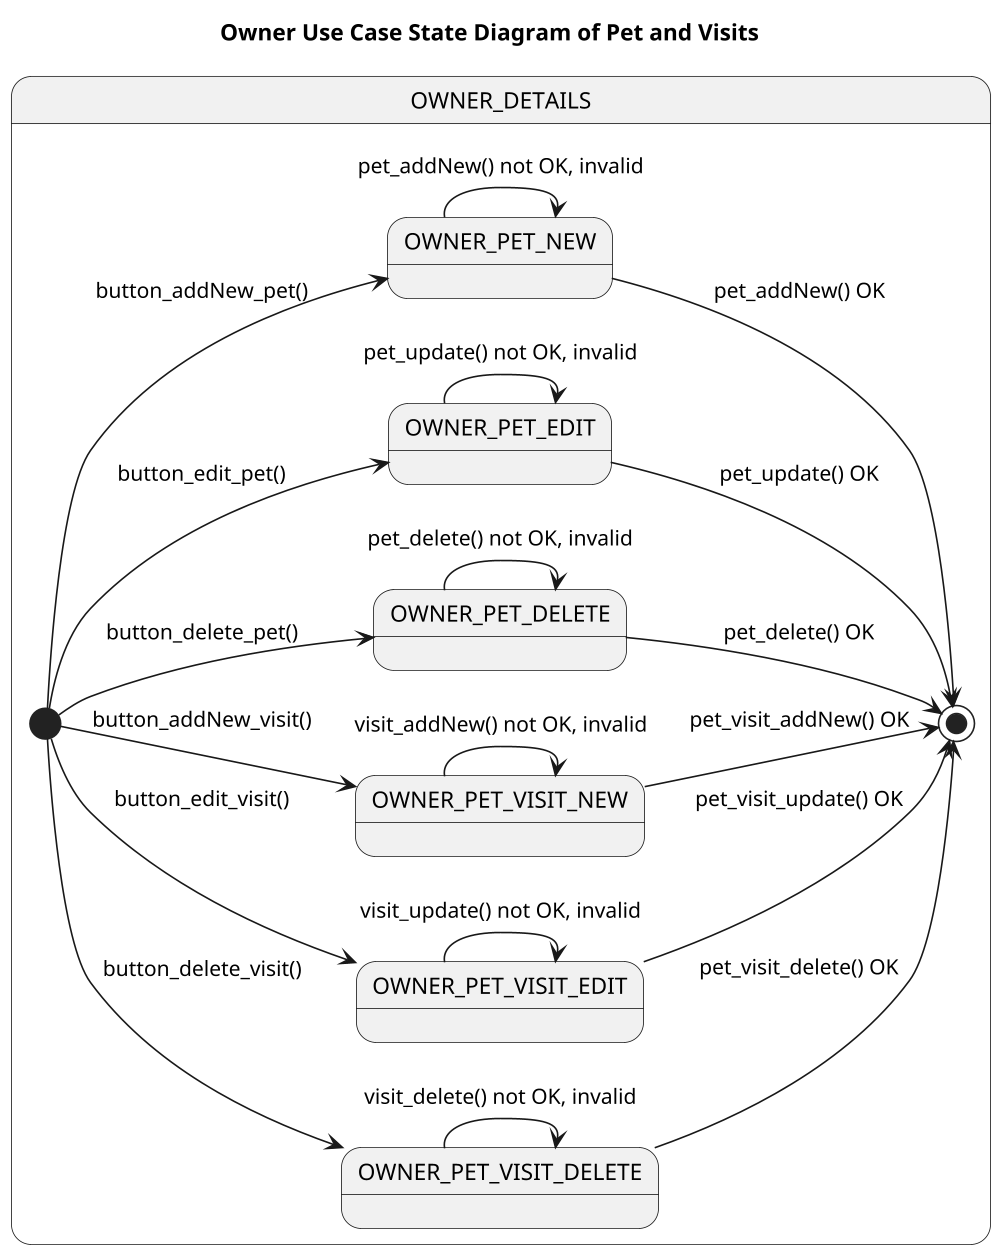 @startuml

title Owner Use Case State Diagram of Pet and Visits

'https://plantuml.com/state-diagram

left to right direction
'top to bottom direction

scale 1000 width

state OWNER_DETAILS {

    [*] --> OWNER_PET_NEW: button_addNew_pet()
    state OWNER_PET_NEW {
        OWNER_PET_NEW --> OWNER_PET_NEW : pet_addNew() not OK, invalid
    }
    OWNER_PET_NEW --> [*] : pet_addNew() OK


    [*] --> OWNER_PET_EDIT: button_edit_pet()
    state OWNER_PET_EDIT {
        OWNER_PET_EDIT --> OWNER_PET_EDIT : pet_update() not OK, invalid
    }
    OWNER_PET_EDIT --> [*] : pet_update() OK


    [*] --> OWNER_PET_DELETE: button_delete_pet()
    state OWNER_PET_DELETE {
        OWNER_PET_DELETE --> OWNER_PET_DELETE: pet_delete() not OK, invalid
    }
    OWNER_PET_DELETE --> [*]: pet_delete() OK


    [*] --> OWNER_PET_VISIT_NEW: button_addNew_visit()
    state OWNER_PET_VISIT_NEW {
        OWNER_PET_VISIT_NEW --> OWNER_PET_VISIT_NEW : visit_addNew() not OK, invalid
    }
    OWNER_PET_VISIT_NEW --> [*] : pet_visit_addNew() OK


    [*] --> OWNER_PET_VISIT_EDIT: button_edit_visit()
    state OWNER_PET_VISIT_EDIT {
        OWNER_PET_VISIT_EDIT --> OWNER_PET_VISIT_EDIT : visit_update() not OK, invalid
    }
    OWNER_PET_VISIT_EDIT --> [*] : pet_visit_update() OK


    [*] --> OWNER_PET_VISIT_DELETE: button_delete_visit()
    state OWNER_PET_VISIT_DELETE {
        OWNER_PET_VISIT_DELETE --> OWNER_PET_VISIT_DELETE: visit_delete() not OK, invalid
    }
    OWNER_PET_VISIT_DELETE --> [*]: pet_visit_delete() OK
}



@enduml